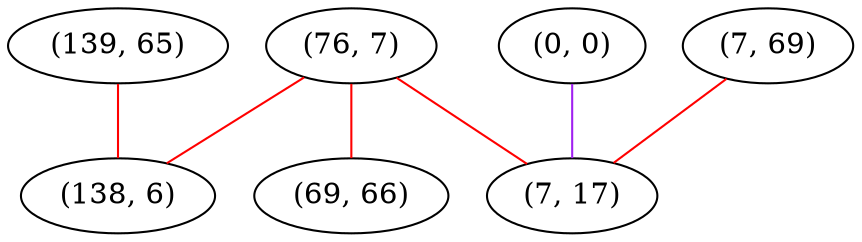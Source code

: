 graph "" {
"(139, 65)";
"(76, 7)";
"(138, 6)";
"(0, 0)";
"(7, 69)";
"(7, 17)";
"(69, 66)";
"(139, 65)" -- "(138, 6)"  [color=red, key=0, weight=1];
"(76, 7)" -- "(138, 6)"  [color=red, key=0, weight=1];
"(76, 7)" -- "(69, 66)"  [color=red, key=0, weight=1];
"(76, 7)" -- "(7, 17)"  [color=red, key=0, weight=1];
"(0, 0)" -- "(7, 17)"  [color=purple, key=0, weight=4];
"(7, 69)" -- "(7, 17)"  [color=red, key=0, weight=1];
}
